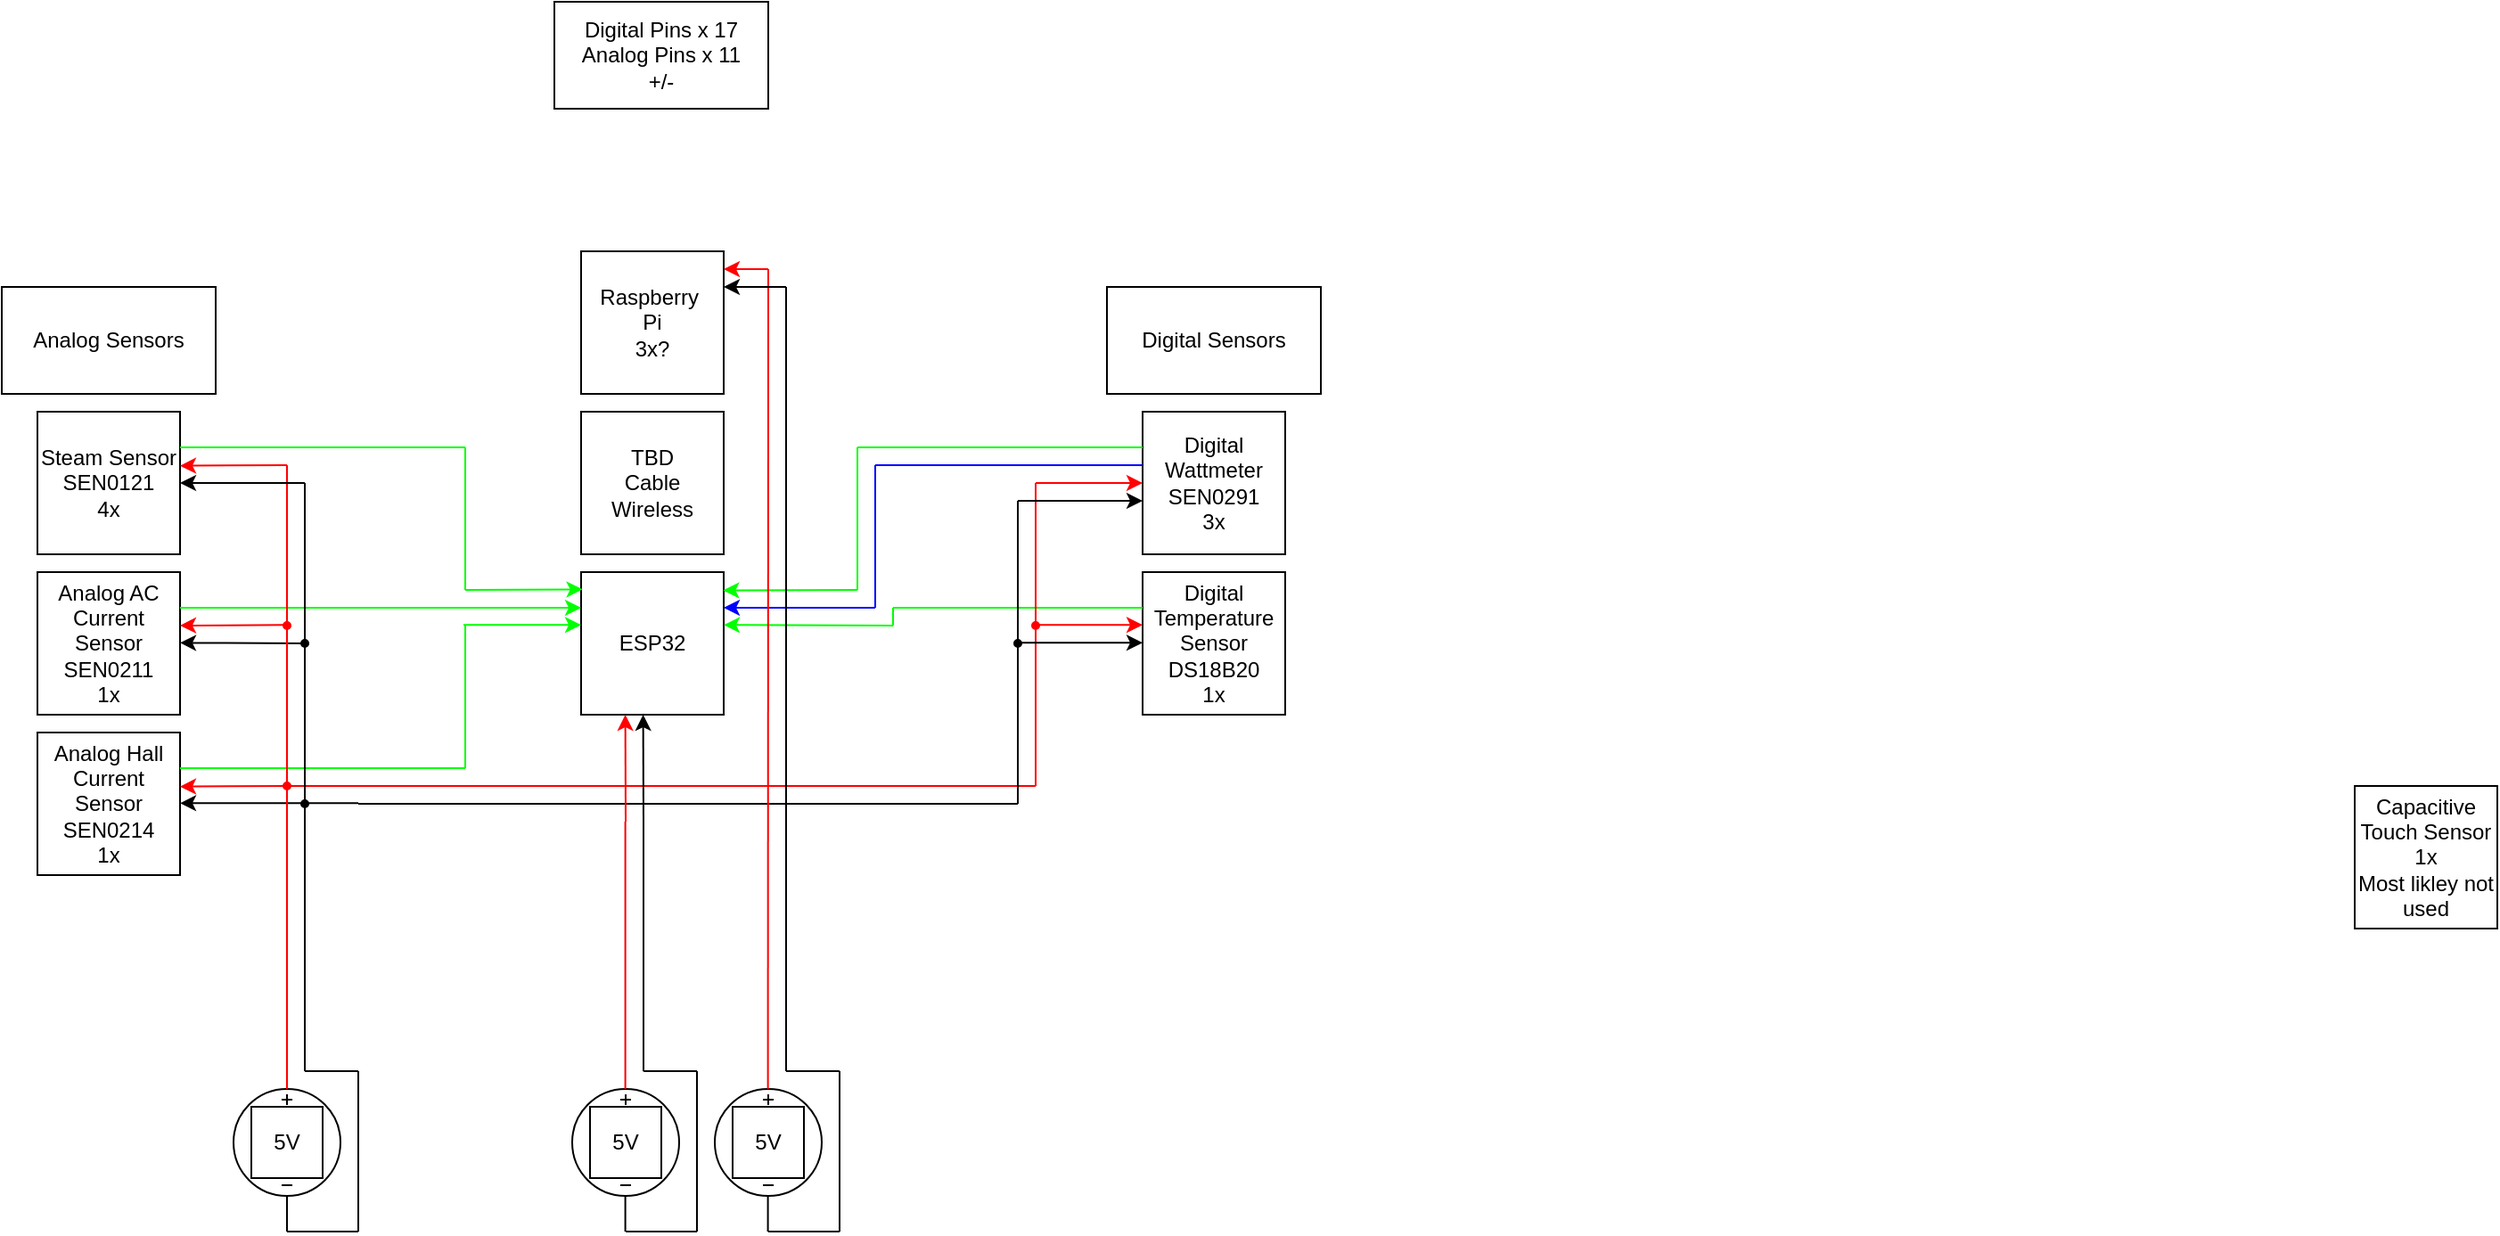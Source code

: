 <mxfile version="26.0.15">
  <diagram name="Page-1" id="PHPWQ72G-FbSZg1kjlzN">
    <mxGraphModel dx="1195" dy="1697" grid="1" gridSize="10" guides="1" tooltips="1" connect="1" arrows="1" fold="1" page="1" pageScale="1" pageWidth="850" pageHeight="1100" math="0" shadow="0">
      <root>
        <mxCell id="0" />
        <mxCell id="1" parent="0" />
        <mxCell id="mTnGnp5YAqu6k8MlJbpn-2" value="Steam Sensor&lt;div&gt;SEN0121&lt;br&gt;4x&lt;/div&gt;" style="whiteSpace=wrap;html=1;aspect=fixed;" vertex="1" parent="1">
          <mxGeometry x="40" y="100" width="80" height="80" as="geometry" />
        </mxCell>
        <mxCell id="mTnGnp5YAqu6k8MlJbpn-3" value="Analog Sensors" style="rounded=0;whiteSpace=wrap;html=1;" vertex="1" parent="1">
          <mxGeometry x="20" y="30" width="120" height="60" as="geometry" />
        </mxCell>
        <mxCell id="mTnGnp5YAqu6k8MlJbpn-4" value="Digital Sensors" style="rounded=0;whiteSpace=wrap;html=1;" vertex="1" parent="1">
          <mxGeometry x="640" y="30" width="120" height="60" as="geometry" />
        </mxCell>
        <mxCell id="mTnGnp5YAqu6k8MlJbpn-5" value="Analog AC Current Sensor&lt;div&gt;SEN0211&lt;br&gt;&lt;div&gt;1x&lt;/div&gt;&lt;/div&gt;" style="whiteSpace=wrap;html=1;aspect=fixed;" vertex="1" parent="1">
          <mxGeometry x="40" y="190" width="80" height="80" as="geometry" />
        </mxCell>
        <mxCell id="mTnGnp5YAqu6k8MlJbpn-6" value="Analog Hall Current Sensor&lt;div&gt;SEN0214&lt;br&gt;&lt;div&gt;1x&lt;/div&gt;&lt;/div&gt;" style="whiteSpace=wrap;html=1;aspect=fixed;" vertex="1" parent="1">
          <mxGeometry x="40" y="280" width="80" height="80" as="geometry" />
        </mxCell>
        <mxCell id="mTnGnp5YAqu6k8MlJbpn-7" value="Digital Wattmeter&lt;div&gt;SEN0291&lt;br&gt;&lt;div&gt;3x&lt;/div&gt;&lt;/div&gt;" style="whiteSpace=wrap;html=1;aspect=fixed;" vertex="1" parent="1">
          <mxGeometry x="660" y="100" width="80" height="80" as="geometry" />
        </mxCell>
        <mxCell id="mTnGnp5YAqu6k8MlJbpn-8" value="Digital Temperature Sensor&lt;div&gt;DS18B20&lt;br&gt;&lt;div&gt;1x&lt;/div&gt;&lt;/div&gt;" style="whiteSpace=wrap;html=1;aspect=fixed;" vertex="1" parent="1">
          <mxGeometry x="660" y="190" width="80" height="80" as="geometry" />
        </mxCell>
        <mxCell id="mTnGnp5YAqu6k8MlJbpn-9" value="Capacitive Touch Sensor&lt;div&gt;1x&lt;/div&gt;&lt;div&gt;Most likley not used&lt;/div&gt;" style="whiteSpace=wrap;html=1;aspect=fixed;" vertex="1" parent="1">
          <mxGeometry x="1340" y="310" width="80" height="80" as="geometry" />
        </mxCell>
        <mxCell id="mTnGnp5YAqu6k8MlJbpn-10" value="ESP32" style="whiteSpace=wrap;html=1;aspect=fixed;" vertex="1" parent="1">
          <mxGeometry x="345" y="190" width="80" height="80" as="geometry" />
        </mxCell>
        <mxCell id="mTnGnp5YAqu6k8MlJbpn-12" value="Digital Pins x 17&lt;div&gt;Analog Pins x 11&lt;/div&gt;&lt;div&gt;+/-&lt;/div&gt;" style="rounded=0;whiteSpace=wrap;html=1;" vertex="1" parent="1">
          <mxGeometry x="330" y="-130" width="120" height="60" as="geometry" />
        </mxCell>
        <mxCell id="mTnGnp5YAqu6k8MlJbpn-20" value="" style="endArrow=none;html=1;rounded=0;exitX=1;exitY=0.5;exitDx=0;exitDy=0;strokeColor=light-dark(#00FF00,#FFFFFF);" edge="1" parent="1">
          <mxGeometry width="50" height="50" relative="1" as="geometry">
            <mxPoint x="120" y="120" as="sourcePoint" />
            <mxPoint x="280" y="120" as="targetPoint" />
          </mxGeometry>
        </mxCell>
        <mxCell id="mTnGnp5YAqu6k8MlJbpn-22" value="" style="endArrow=none;html=1;rounded=0;strokeColor=light-dark(#00FF00,#FFFFFF);" edge="1" parent="1">
          <mxGeometry width="50" height="50" relative="1" as="geometry">
            <mxPoint x="280" y="120" as="sourcePoint" />
            <mxPoint x="280" y="200" as="targetPoint" />
          </mxGeometry>
        </mxCell>
        <mxCell id="mTnGnp5YAqu6k8MlJbpn-24" value="" style="endArrow=classic;html=1;rounded=0;entryX=0.01;entryY=0.121;entryDx=0;entryDy=0;entryPerimeter=0;strokeColor=light-dark(#00FF00,#FFFFFF);" edge="1" parent="1" target="mTnGnp5YAqu6k8MlJbpn-10">
          <mxGeometry width="50" height="50" relative="1" as="geometry">
            <mxPoint x="280" y="200" as="sourcePoint" />
            <mxPoint x="260" y="180" as="targetPoint" />
          </mxGeometry>
        </mxCell>
        <mxCell id="mTnGnp5YAqu6k8MlJbpn-25" value="" style="endArrow=none;html=1;rounded=0;exitX=1;exitY=0.5;exitDx=0;exitDy=0;strokeColor=light-dark(#00FF00,#FFFFFF);" edge="1" parent="1">
          <mxGeometry width="50" height="50" relative="1" as="geometry">
            <mxPoint x="120" y="210" as="sourcePoint" />
            <mxPoint x="280" y="210" as="targetPoint" />
          </mxGeometry>
        </mxCell>
        <mxCell id="mTnGnp5YAqu6k8MlJbpn-26" value="" style="endArrow=classic;html=1;rounded=0;entryX=0.01;entryY=0.121;entryDx=0;entryDy=0;entryPerimeter=0;strokeColor=light-dark(#00FF00,#FFFFFF);" edge="1" parent="1">
          <mxGeometry width="50" height="50" relative="1" as="geometry">
            <mxPoint x="279" y="210" as="sourcePoint" />
            <mxPoint x="345" y="210" as="targetPoint" />
          </mxGeometry>
        </mxCell>
        <mxCell id="mTnGnp5YAqu6k8MlJbpn-27" value="" style="endArrow=classic;html=1;rounded=0;entryX=0.01;entryY=0.121;entryDx=0;entryDy=0;entryPerimeter=0;strokeColor=light-dark(#00FF00,#FFFFFF);" edge="1" parent="1">
          <mxGeometry width="50" height="50" relative="1" as="geometry">
            <mxPoint x="279" y="219.66" as="sourcePoint" />
            <mxPoint x="345" y="219.66" as="targetPoint" />
          </mxGeometry>
        </mxCell>
        <mxCell id="mTnGnp5YAqu6k8MlJbpn-28" value="" style="endArrow=none;html=1;rounded=0;exitX=1;exitY=0.5;exitDx=0;exitDy=0;strokeColor=light-dark(#00FF00,#FFFFFF);" edge="1" parent="1">
          <mxGeometry width="50" height="50" relative="1" as="geometry">
            <mxPoint x="120" y="300" as="sourcePoint" />
            <mxPoint x="280" y="300" as="targetPoint" />
          </mxGeometry>
        </mxCell>
        <mxCell id="mTnGnp5YAqu6k8MlJbpn-29" value="" style="endArrow=none;html=1;rounded=0;strokeColor=light-dark(#00FF00,#FFFFFF);" edge="1" parent="1">
          <mxGeometry width="50" height="50" relative="1" as="geometry">
            <mxPoint x="280" y="220" as="sourcePoint" />
            <mxPoint x="280" y="300" as="targetPoint" />
          </mxGeometry>
        </mxCell>
        <mxCell id="mTnGnp5YAqu6k8MlJbpn-30" value="" style="endArrow=classic;html=1;rounded=0;entryX=0.996;entryY=0.128;entryDx=0;entryDy=0;entryPerimeter=0;strokeColor=light-dark(#00FF00,#FFFFFF);" edge="1" parent="1" target="mTnGnp5YAqu6k8MlJbpn-10">
          <mxGeometry width="50" height="50" relative="1" as="geometry">
            <mxPoint x="500" y="200" as="sourcePoint" />
            <mxPoint x="510" y="205" as="targetPoint" />
          </mxGeometry>
        </mxCell>
        <mxCell id="mTnGnp5YAqu6k8MlJbpn-31" value="" style="endArrow=none;html=1;rounded=0;exitX=1;exitY=0.5;exitDx=0;exitDy=0;strokeColor=light-dark(#00FF00,#FFFFFF);" edge="1" parent="1">
          <mxGeometry width="50" height="50" relative="1" as="geometry">
            <mxPoint x="500" y="120" as="sourcePoint" />
            <mxPoint x="660" y="120" as="targetPoint" />
          </mxGeometry>
        </mxCell>
        <mxCell id="mTnGnp5YAqu6k8MlJbpn-32" value="" style="endArrow=none;html=1;rounded=0;strokeColor=light-dark(#00FF00,#FFFFFF);" edge="1" parent="1">
          <mxGeometry width="50" height="50" relative="1" as="geometry">
            <mxPoint x="500" y="120" as="sourcePoint" />
            <mxPoint x="500" y="200" as="targetPoint" />
          </mxGeometry>
        </mxCell>
        <mxCell id="mTnGnp5YAqu6k8MlJbpn-33" value="" style="endArrow=classic;html=1;rounded=0;entryX=0.996;entryY=0.128;entryDx=0;entryDy=0;entryPerimeter=0;strokeColor=light-dark(#00FF00,#FFFFFF);" edge="1" parent="1">
          <mxGeometry width="50" height="50" relative="1" as="geometry">
            <mxPoint x="520" y="220" as="sourcePoint" />
            <mxPoint x="425" y="219.66" as="targetPoint" />
          </mxGeometry>
        </mxCell>
        <mxCell id="mTnGnp5YAqu6k8MlJbpn-34" value="" style="endArrow=none;html=1;rounded=0;strokeColor=light-dark(#00FF00,#FFFFFF);" edge="1" parent="1">
          <mxGeometry width="50" height="50" relative="1" as="geometry">
            <mxPoint x="520" y="210" as="sourcePoint" />
            <mxPoint x="660" y="210" as="targetPoint" />
          </mxGeometry>
        </mxCell>
        <mxCell id="mTnGnp5YAqu6k8MlJbpn-35" value="" style="endArrow=classic;html=1;rounded=0;entryX=0.996;entryY=0.128;entryDx=0;entryDy=0;entryPerimeter=0;strokeColor=light-dark(#0000FF,#FFFFFF);" edge="1" parent="1">
          <mxGeometry width="50" height="50" relative="1" as="geometry">
            <mxPoint x="510" y="210" as="sourcePoint" />
            <mxPoint x="425" y="210" as="targetPoint" />
          </mxGeometry>
        </mxCell>
        <mxCell id="mTnGnp5YAqu6k8MlJbpn-36" value="" style="endArrow=none;html=1;rounded=0;strokeColor=light-dark(#0000FF,#FFFFFF);" edge="1" parent="1">
          <mxGeometry width="50" height="50" relative="1" as="geometry">
            <mxPoint x="510" y="130" as="sourcePoint" />
            <mxPoint x="660" y="130" as="targetPoint" />
          </mxGeometry>
        </mxCell>
        <mxCell id="mTnGnp5YAqu6k8MlJbpn-37" value="" style="endArrow=none;html=1;rounded=0;strokeColor=light-dark(#0000FF,#FFFFFF);" edge="1" parent="1">
          <mxGeometry width="50" height="50" relative="1" as="geometry">
            <mxPoint x="510" y="130" as="sourcePoint" />
            <mxPoint x="510" y="210" as="targetPoint" />
          </mxGeometry>
        </mxCell>
        <mxCell id="mTnGnp5YAqu6k8MlJbpn-38" value="" style="endArrow=none;html=1;rounded=0;strokeColor=light-dark(#00FF00,#FFFFFF);" edge="1" parent="1">
          <mxGeometry width="50" height="50" relative="1" as="geometry">
            <mxPoint x="520" y="210" as="sourcePoint" />
            <mxPoint x="520" y="220" as="targetPoint" />
          </mxGeometry>
        </mxCell>
        <mxCell id="mTnGnp5YAqu6k8MlJbpn-39" value="Raspberry&amp;nbsp;&lt;div&gt;Pi&lt;/div&gt;&lt;div&gt;3x?&lt;/div&gt;" style="whiteSpace=wrap;html=1;aspect=fixed;" vertex="1" parent="1">
          <mxGeometry x="345" y="10" width="80" height="80" as="geometry" />
        </mxCell>
        <mxCell id="mTnGnp5YAqu6k8MlJbpn-44" value="" style="endArrow=none;html=1;rounded=0;strokeColor=light-dark(#FF0000,#FFFFFF);" edge="1" parent="1" source="mTnGnp5YAqu6k8MlJbpn-89">
          <mxGeometry width="50" height="50" relative="1" as="geometry">
            <mxPoint x="180" y="480" as="sourcePoint" />
            <mxPoint x="180" y="130" as="targetPoint" />
          </mxGeometry>
        </mxCell>
        <mxCell id="mTnGnp5YAqu6k8MlJbpn-45" value="" style="endArrow=classic;html=1;rounded=0;entryX=1.043;entryY=0.404;entryDx=0;entryDy=0;entryPerimeter=0;strokeColor=light-dark(#FF0000,#FFFFFF);" edge="1" parent="1">
          <mxGeometry width="50" height="50" relative="1" as="geometry">
            <mxPoint x="180" y="130" as="sourcePoint" />
            <mxPoint x="120" y="130.32" as="targetPoint" />
          </mxGeometry>
        </mxCell>
        <mxCell id="mTnGnp5YAqu6k8MlJbpn-46" value="" style="endArrow=classic;html=1;rounded=0;entryX=1.043;entryY=0.404;entryDx=0;entryDy=0;entryPerimeter=0;strokeColor=light-dark(#FF0000,#FFFFFF);" edge="1" parent="1">
          <mxGeometry width="50" height="50" relative="1" as="geometry">
            <mxPoint x="180" y="219.66" as="sourcePoint" />
            <mxPoint x="120" y="219.98" as="targetPoint" />
          </mxGeometry>
        </mxCell>
        <mxCell id="mTnGnp5YAqu6k8MlJbpn-47" value="" style="endArrow=classic;html=1;rounded=0;entryX=1.043;entryY=0.404;entryDx=0;entryDy=0;entryPerimeter=0;strokeColor=light-dark(#FF0000,#FFFFFF);" edge="1" parent="1">
          <mxGeometry width="50" height="50" relative="1" as="geometry">
            <mxPoint x="180" y="310" as="sourcePoint" />
            <mxPoint x="120" y="310.32" as="targetPoint" />
          </mxGeometry>
        </mxCell>
        <mxCell id="mTnGnp5YAqu6k8MlJbpn-48" value="" style="endArrow=none;html=1;rounded=0;strokeColor=light-dark(#FF0000,#FFFFFF);" edge="1" parent="1">
          <mxGeometry width="50" height="50" relative="1" as="geometry">
            <mxPoint x="180" y="310" as="sourcePoint" />
            <mxPoint x="600" y="310" as="targetPoint" />
          </mxGeometry>
        </mxCell>
        <mxCell id="mTnGnp5YAqu6k8MlJbpn-49" value="" style="endArrow=classic;html=1;rounded=0;entryX=0;entryY=0.5;entryDx=0;entryDy=0;strokeColor=light-dark(#FF0000,#FFFFFF);" edge="1" parent="1" target="mTnGnp5YAqu6k8MlJbpn-7">
          <mxGeometry width="50" height="50" relative="1" as="geometry">
            <mxPoint x="600" y="140" as="sourcePoint" />
            <mxPoint x="610" y="140" as="targetPoint" />
          </mxGeometry>
        </mxCell>
        <mxCell id="mTnGnp5YAqu6k8MlJbpn-50" value="" style="endArrow=none;html=1;rounded=0;strokeColor=light-dark(#FF0000,#FFFFFF);" edge="1" parent="1">
          <mxGeometry width="50" height="50" relative="1" as="geometry">
            <mxPoint x="600" y="310" as="sourcePoint" />
            <mxPoint x="600" y="140" as="targetPoint" />
          </mxGeometry>
        </mxCell>
        <mxCell id="mTnGnp5YAqu6k8MlJbpn-51" value="" style="endArrow=classic;html=1;rounded=0;entryX=0;entryY=0.5;entryDx=0;entryDy=0;strokeColor=light-dark(#FF0000,#FFFFFF);" edge="1" parent="1">
          <mxGeometry width="50" height="50" relative="1" as="geometry">
            <mxPoint x="600" y="219.66" as="sourcePoint" />
            <mxPoint x="660" y="219.66" as="targetPoint" />
          </mxGeometry>
        </mxCell>
        <mxCell id="mTnGnp5YAqu6k8MlJbpn-53" value="" style="endArrow=none;html=1;rounded=0;" edge="1" parent="1">
          <mxGeometry width="50" height="50" relative="1" as="geometry">
            <mxPoint x="190" y="470" as="sourcePoint" />
            <mxPoint x="190" y="140" as="targetPoint" />
          </mxGeometry>
        </mxCell>
        <mxCell id="mTnGnp5YAqu6k8MlJbpn-54" value="" style="endArrow=classic;html=1;rounded=0;entryX=1;entryY=0.5;entryDx=0;entryDy=0;" edge="1" parent="1" target="mTnGnp5YAqu6k8MlJbpn-2">
          <mxGeometry width="50" height="50" relative="1" as="geometry">
            <mxPoint x="190" y="140" as="sourcePoint" />
            <mxPoint x="380" y="280" as="targetPoint" />
          </mxGeometry>
        </mxCell>
        <mxCell id="mTnGnp5YAqu6k8MlJbpn-55" value="" style="endArrow=classic;html=1;rounded=0;entryX=1;entryY=0.5;entryDx=0;entryDy=0;" edge="1" parent="1">
          <mxGeometry width="50" height="50" relative="1" as="geometry">
            <mxPoint x="190" y="230" as="sourcePoint" />
            <mxPoint x="120" y="229.66" as="targetPoint" />
          </mxGeometry>
        </mxCell>
        <mxCell id="mTnGnp5YAqu6k8MlJbpn-56" value="" style="endArrow=classic;html=1;rounded=0;entryX=1;entryY=0.5;entryDx=0;entryDy=0;" edge="1" parent="1">
          <mxGeometry width="50" height="50" relative="1" as="geometry">
            <mxPoint x="220" y="319.66" as="sourcePoint" />
            <mxPoint x="120" y="319.66" as="targetPoint" />
          </mxGeometry>
        </mxCell>
        <mxCell id="mTnGnp5YAqu6k8MlJbpn-57" value="" style="endArrow=none;html=1;rounded=0;" edge="1" parent="1">
          <mxGeometry width="50" height="50" relative="1" as="geometry">
            <mxPoint x="220" y="320" as="sourcePoint" />
            <mxPoint x="590" y="320" as="targetPoint" />
          </mxGeometry>
        </mxCell>
        <mxCell id="mTnGnp5YAqu6k8MlJbpn-58" value="" style="endArrow=none;html=1;rounded=0;" edge="1" parent="1">
          <mxGeometry width="50" height="50" relative="1" as="geometry">
            <mxPoint x="590" y="320" as="sourcePoint" />
            <mxPoint x="590" y="150" as="targetPoint" />
          </mxGeometry>
        </mxCell>
        <mxCell id="mTnGnp5YAqu6k8MlJbpn-59" value="" style="endArrow=classic;html=1;rounded=0;" edge="1" parent="1">
          <mxGeometry width="50" height="50" relative="1" as="geometry">
            <mxPoint x="590" y="150" as="sourcePoint" />
            <mxPoint x="660" y="150" as="targetPoint" />
          </mxGeometry>
        </mxCell>
        <mxCell id="mTnGnp5YAqu6k8MlJbpn-60" value="" style="endArrow=classic;html=1;rounded=0;" edge="1" parent="1">
          <mxGeometry width="50" height="50" relative="1" as="geometry">
            <mxPoint x="590" y="229.66" as="sourcePoint" />
            <mxPoint x="660" y="229.66" as="targetPoint" />
          </mxGeometry>
        </mxCell>
        <mxCell id="mTnGnp5YAqu6k8MlJbpn-61" value="TBD&lt;div&gt;Cable&lt;/div&gt;&lt;div&gt;Wireless&lt;/div&gt;" style="whiteSpace=wrap;html=1;aspect=fixed;" vertex="1" parent="1">
          <mxGeometry x="345" y="100" width="80" height="80" as="geometry" />
        </mxCell>
        <mxCell id="mTnGnp5YAqu6k8MlJbpn-62" value="" style="pointerEvents=1;verticalLabelPosition=bottom;shadow=0;dashed=0;align=center;html=1;verticalAlign=top;shape=mxgraph.electrical.signal_sources.source;aspect=fixed;points=[[0.5,0,0],[1,0.5,0],[0.5,1,0],[0,0.5,0]];elSignalType=dc3;" vertex="1" parent="1">
          <mxGeometry x="150" y="480" width="60" height="60" as="geometry" />
        </mxCell>
        <mxCell id="mTnGnp5YAqu6k8MlJbpn-63" value="" style="endArrow=none;html=1;rounded=0;" edge="1" parent="1">
          <mxGeometry width="50" height="50" relative="1" as="geometry">
            <mxPoint x="220" y="560" as="sourcePoint" />
            <mxPoint x="180" y="560" as="targetPoint" />
          </mxGeometry>
        </mxCell>
        <mxCell id="mTnGnp5YAqu6k8MlJbpn-64" value="" style="endArrow=none;html=1;rounded=0;" edge="1" parent="1">
          <mxGeometry width="50" height="50" relative="1" as="geometry">
            <mxPoint x="180" y="560" as="sourcePoint" />
            <mxPoint x="180" y="540" as="targetPoint" />
          </mxGeometry>
        </mxCell>
        <mxCell id="mTnGnp5YAqu6k8MlJbpn-65" value="" style="pointerEvents=1;verticalLabelPosition=bottom;shadow=0;dashed=0;align=center;html=1;verticalAlign=top;shape=mxgraph.electrical.signal_sources.source;aspect=fixed;points=[[0.5,0,0],[1,0.5,0],[0.5,1,0],[0,0.5,0]];elSignalType=dc3;" vertex="1" parent="1">
          <mxGeometry x="340" y="480" width="60" height="60" as="geometry" />
        </mxCell>
        <mxCell id="mTnGnp5YAqu6k8MlJbpn-66" value="" style="endArrow=none;html=1;rounded=0;strokeColor=light-dark(#FF0000,#FFFFFF);" edge="1" parent="1">
          <mxGeometry width="50" height="50" relative="1" as="geometry">
            <mxPoint x="369.8" y="480" as="sourcePoint" />
            <mxPoint x="369.8" y="330" as="targetPoint" />
          </mxGeometry>
        </mxCell>
        <mxCell id="mTnGnp5YAqu6k8MlJbpn-68" value="" style="endArrow=none;html=1;rounded=0;" edge="1" parent="1">
          <mxGeometry width="50" height="50" relative="1" as="geometry">
            <mxPoint x="220" y="470" as="sourcePoint" />
            <mxPoint x="190" y="470" as="targetPoint" />
          </mxGeometry>
        </mxCell>
        <mxCell id="mTnGnp5YAqu6k8MlJbpn-69" value="" style="endArrow=none;html=1;rounded=0;" edge="1" parent="1">
          <mxGeometry width="50" height="50" relative="1" as="geometry">
            <mxPoint x="220" y="560" as="sourcePoint" />
            <mxPoint x="220" y="470" as="targetPoint" />
          </mxGeometry>
        </mxCell>
        <mxCell id="mTnGnp5YAqu6k8MlJbpn-70" value="" style="endArrow=none;html=1;rounded=0;" edge="1" parent="1">
          <mxGeometry width="50" height="50" relative="1" as="geometry">
            <mxPoint x="410" y="560" as="sourcePoint" />
            <mxPoint x="370" y="560" as="targetPoint" />
          </mxGeometry>
        </mxCell>
        <mxCell id="mTnGnp5YAqu6k8MlJbpn-71" value="" style="endArrow=none;html=1;rounded=0;" edge="1" parent="1">
          <mxGeometry width="50" height="50" relative="1" as="geometry">
            <mxPoint x="369.8" y="560" as="sourcePoint" />
            <mxPoint x="369.8" y="540" as="targetPoint" />
          </mxGeometry>
        </mxCell>
        <mxCell id="mTnGnp5YAqu6k8MlJbpn-73" value="" style="endArrow=none;html=1;rounded=0;" edge="1" parent="1">
          <mxGeometry width="50" height="50" relative="1" as="geometry">
            <mxPoint x="410" y="560" as="sourcePoint" />
            <mxPoint x="410" y="470" as="targetPoint" />
          </mxGeometry>
        </mxCell>
        <mxCell id="mTnGnp5YAqu6k8MlJbpn-78" value="" style="endArrow=none;html=1;rounded=0;" edge="1" parent="1">
          <mxGeometry width="50" height="50" relative="1" as="geometry">
            <mxPoint x="380" y="470" as="sourcePoint" />
            <mxPoint x="410" y="470" as="targetPoint" />
          </mxGeometry>
        </mxCell>
        <mxCell id="mTnGnp5YAqu6k8MlJbpn-79" value="" style="endArrow=none;html=1;rounded=0;" edge="1" parent="1">
          <mxGeometry width="50" height="50" relative="1" as="geometry">
            <mxPoint x="380" y="470" as="sourcePoint" />
            <mxPoint x="380" y="330" as="targetPoint" />
          </mxGeometry>
        </mxCell>
        <mxCell id="mTnGnp5YAqu6k8MlJbpn-80" value="" style="endArrow=classic;html=1;rounded=0;strokeColor=light-dark(#FF0000,#FFFFFF);" edge="1" parent="1">
          <mxGeometry width="50" height="50" relative="1" as="geometry">
            <mxPoint x="370" y="330" as="sourcePoint" />
            <mxPoint x="369.8" y="270" as="targetPoint" />
          </mxGeometry>
        </mxCell>
        <mxCell id="mTnGnp5YAqu6k8MlJbpn-81" value="" style="endArrow=classic;html=1;rounded=0;" edge="1" parent="1">
          <mxGeometry width="50" height="50" relative="1" as="geometry">
            <mxPoint x="380" y="330" as="sourcePoint" />
            <mxPoint x="379.8" y="270" as="targetPoint" />
          </mxGeometry>
        </mxCell>
        <mxCell id="mTnGnp5YAqu6k8MlJbpn-82" value="" style="ellipse;whiteSpace=wrap;html=1;aspect=fixed;strokeColor=light-dark(#000000,#FFFFFF);fillColor=light-dark(#000000,#FFFFFF);" vertex="1" parent="1">
          <mxGeometry x="188" y="228" width="4" height="4" as="geometry" />
        </mxCell>
        <mxCell id="mTnGnp5YAqu6k8MlJbpn-85" value="" style="ellipse;whiteSpace=wrap;html=1;aspect=fixed;strokeColor=light-dark(#000000,#FFFFFF);fillColor=light-dark(#000000,#FFFFFF);" vertex="1" parent="1">
          <mxGeometry x="188" y="318" width="4" height="4" as="geometry" />
        </mxCell>
        <mxCell id="mTnGnp5YAqu6k8MlJbpn-86" value="" style="ellipse;whiteSpace=wrap;html=1;aspect=fixed;strokeColor=light-dark(#000000,#FFFFFF);fillColor=light-dark(#000000,#FFFFFF);" vertex="1" parent="1">
          <mxGeometry x="588" y="228" width="4" height="4" as="geometry" />
        </mxCell>
        <mxCell id="mTnGnp5YAqu6k8MlJbpn-88" value="" style="ellipse;whiteSpace=wrap;html=1;aspect=fixed;strokeColor=light-dark(#FF0000,#FFFFFF);fillColor=light-dark(#FF0000,#FFFFFF);" vertex="1" parent="1">
          <mxGeometry x="598" y="218" width="4" height="4" as="geometry" />
        </mxCell>
        <mxCell id="mTnGnp5YAqu6k8MlJbpn-90" value="" style="endArrow=none;html=1;rounded=0;strokeColor=light-dark(#FF0000,#FFFFFF);" edge="1" parent="1" target="mTnGnp5YAqu6k8MlJbpn-89">
          <mxGeometry width="50" height="50" relative="1" as="geometry">
            <mxPoint x="180" y="480" as="sourcePoint" />
            <mxPoint x="180" y="130" as="targetPoint" />
          </mxGeometry>
        </mxCell>
        <mxCell id="mTnGnp5YAqu6k8MlJbpn-89" value="" style="ellipse;whiteSpace=wrap;html=1;aspect=fixed;strokeColor=light-dark(#FF0000,#FFFFFF);fillColor=light-dark(#FF0000,#FFFFFF);" vertex="1" parent="1">
          <mxGeometry x="178" y="218" width="4" height="4" as="geometry" />
        </mxCell>
        <mxCell id="mTnGnp5YAqu6k8MlJbpn-91" value="" style="ellipse;whiteSpace=wrap;html=1;aspect=fixed;strokeColor=light-dark(#FF0000,#FFFFFF);fillColor=light-dark(#FF0000,#FFFFFF);" vertex="1" parent="1">
          <mxGeometry x="178" y="308" width="4" height="4" as="geometry" />
        </mxCell>
        <mxCell id="mTnGnp5YAqu6k8MlJbpn-93" value="" style="pointerEvents=1;verticalLabelPosition=bottom;shadow=0;dashed=0;align=center;html=1;verticalAlign=top;shape=mxgraph.electrical.signal_sources.source;aspect=fixed;points=[[0.5,0,0],[1,0.5,0],[0.5,1,0],[0,0.5,0]];elSignalType=dc3;" vertex="1" parent="1">
          <mxGeometry x="420" y="480" width="60" height="60" as="geometry" />
        </mxCell>
        <mxCell id="mTnGnp5YAqu6k8MlJbpn-94" value="" style="endArrow=none;html=1;rounded=0;strokeColor=light-dark(#FF0000,#FFFFFF);" edge="1" parent="1">
          <mxGeometry width="50" height="50" relative="1" as="geometry">
            <mxPoint x="449.8" y="480" as="sourcePoint" />
            <mxPoint x="450" y="20" as="targetPoint" />
          </mxGeometry>
        </mxCell>
        <mxCell id="mTnGnp5YAqu6k8MlJbpn-95" value="" style="endArrow=none;html=1;rounded=0;" edge="1" parent="1">
          <mxGeometry width="50" height="50" relative="1" as="geometry">
            <mxPoint x="490" y="560" as="sourcePoint" />
            <mxPoint x="450" y="560" as="targetPoint" />
          </mxGeometry>
        </mxCell>
        <mxCell id="mTnGnp5YAqu6k8MlJbpn-96" value="" style="endArrow=none;html=1;rounded=0;" edge="1" parent="1">
          <mxGeometry width="50" height="50" relative="1" as="geometry">
            <mxPoint x="449.8" y="560" as="sourcePoint" />
            <mxPoint x="449.8" y="540" as="targetPoint" />
          </mxGeometry>
        </mxCell>
        <mxCell id="mTnGnp5YAqu6k8MlJbpn-97" value="" style="endArrow=none;html=1;rounded=0;" edge="1" parent="1">
          <mxGeometry width="50" height="50" relative="1" as="geometry">
            <mxPoint x="490" y="560" as="sourcePoint" />
            <mxPoint x="490" y="470" as="targetPoint" />
          </mxGeometry>
        </mxCell>
        <mxCell id="mTnGnp5YAqu6k8MlJbpn-98" value="" style="endArrow=none;html=1;rounded=0;" edge="1" parent="1">
          <mxGeometry width="50" height="50" relative="1" as="geometry">
            <mxPoint x="460" y="470" as="sourcePoint" />
            <mxPoint x="490" y="470" as="targetPoint" />
          </mxGeometry>
        </mxCell>
        <mxCell id="mTnGnp5YAqu6k8MlJbpn-99" value="" style="endArrow=none;html=1;rounded=0;" edge="1" parent="1">
          <mxGeometry width="50" height="50" relative="1" as="geometry">
            <mxPoint x="460" y="470" as="sourcePoint" />
            <mxPoint x="460" y="30" as="targetPoint" />
          </mxGeometry>
        </mxCell>
        <mxCell id="mTnGnp5YAqu6k8MlJbpn-101" value="" style="endArrow=classic;html=1;rounded=0;" edge="1" parent="1">
          <mxGeometry width="50" height="50" relative="1" as="geometry">
            <mxPoint x="460" y="30" as="sourcePoint" />
            <mxPoint x="425" y="30" as="targetPoint" />
          </mxGeometry>
        </mxCell>
        <mxCell id="mTnGnp5YAqu6k8MlJbpn-102" value="" style="endArrow=classic;html=1;rounded=0;strokeColor=light-dark(#FF0000,#FFFFFF);" edge="1" parent="1">
          <mxGeometry width="50" height="50" relative="1" as="geometry">
            <mxPoint x="450" y="20" as="sourcePoint" />
            <mxPoint x="425" y="20" as="targetPoint" />
          </mxGeometry>
        </mxCell>
        <mxCell id="mTnGnp5YAqu6k8MlJbpn-103" value="5V" style="rounded=0;whiteSpace=wrap;html=1;" vertex="1" parent="1">
          <mxGeometry x="160" y="490" width="40" height="40" as="geometry" />
        </mxCell>
        <mxCell id="mTnGnp5YAqu6k8MlJbpn-105" value="5V" style="rounded=0;whiteSpace=wrap;html=1;" vertex="1" parent="1">
          <mxGeometry x="350" y="490" width="40" height="40" as="geometry" />
        </mxCell>
        <mxCell id="mTnGnp5YAqu6k8MlJbpn-106" value="5V" style="rounded=0;whiteSpace=wrap;html=1;" vertex="1" parent="1">
          <mxGeometry x="430" y="490" width="40" height="40" as="geometry" />
        </mxCell>
      </root>
    </mxGraphModel>
  </diagram>
</mxfile>
